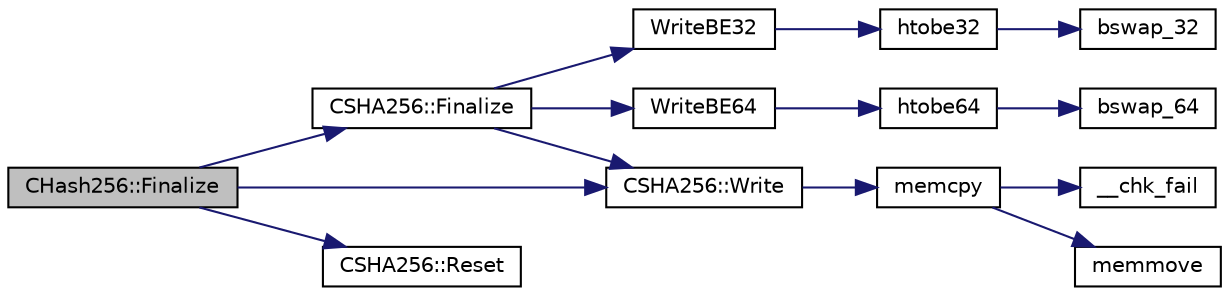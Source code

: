 digraph "CHash256::Finalize"
{
  edge [fontname="Helvetica",fontsize="10",labelfontname="Helvetica",labelfontsize="10"];
  node [fontname="Helvetica",fontsize="10",shape=record];
  rankdir="LR";
  Node0 [label="CHash256::Finalize",height=0.2,width=0.4,color="black", fillcolor="grey75", style="filled", fontcolor="black"];
  Node0 -> Node1 [color="midnightblue",fontsize="10",style="solid",fontname="Helvetica"];
  Node1 [label="CSHA256::Finalize",height=0.2,width=0.4,color="black", fillcolor="white", style="filled",URL="$d7/d2e/class_c_s_h_a256.html#a4259230be0caefa590bc324fc12b9b90"];
  Node1 -> Node2 [color="midnightblue",fontsize="10",style="solid",fontname="Helvetica"];
  Node2 [label="WriteBE64",height=0.2,width=0.4,color="black", fillcolor="white", style="filled",URL="$dc/d54/common_8h.html#ab960e95bf479af0a88a20800366b6131"];
  Node2 -> Node3 [color="midnightblue",fontsize="10",style="solid",fontname="Helvetica"];
  Node3 [label="htobe64",height=0.2,width=0.4,color="black", fillcolor="white", style="filled",URL="$d1/d84/endian_8h.html#a55844e5fbe9a8ab3e9793335a16e2efc"];
  Node3 -> Node4 [color="midnightblue",fontsize="10",style="solid",fontname="Helvetica"];
  Node4 [label="bswap_64",height=0.2,width=0.4,color="black", fillcolor="white", style="filled",URL="$db/dc9/byteswap_8h.html#aaf6a6e8515061fb001505d3b9f6164e2"];
  Node1 -> Node5 [color="midnightblue",fontsize="10",style="solid",fontname="Helvetica"];
  Node5 [label="CSHA256::Write",height=0.2,width=0.4,color="black", fillcolor="white", style="filled",URL="$d7/d2e/class_c_s_h_a256.html#a9d7de520a562655da85349372820c883"];
  Node5 -> Node6 [color="midnightblue",fontsize="10",style="solid",fontname="Helvetica"];
  Node6 [label="memcpy",height=0.2,width=0.4,color="black", fillcolor="white", style="filled",URL="$d5/d9f/glibc__compat_8cpp.html#a0f46826ab0466591e136db24394923cf"];
  Node6 -> Node7 [color="midnightblue",fontsize="10",style="solid",fontname="Helvetica"];
  Node7 [label="memmove",height=0.2,width=0.4,color="black", fillcolor="white", style="filled",URL="$d5/d9f/glibc__compat_8cpp.html#a9778d49e9029dd75bc53ecbbf9f5e9a1"];
  Node6 -> Node8 [color="midnightblue",fontsize="10",style="solid",fontname="Helvetica"];
  Node8 [label="__chk_fail",height=0.2,width=0.4,color="black", fillcolor="white", style="filled",URL="$d5/d9f/glibc__compat_8cpp.html#a424ac71631da5ada2976630ff67051d1"];
  Node1 -> Node9 [color="midnightblue",fontsize="10",style="solid",fontname="Helvetica"];
  Node9 [label="WriteBE32",height=0.2,width=0.4,color="black", fillcolor="white", style="filled",URL="$dc/d54/common_8h.html#aa3a53ff883fd14480eb603d00123a74a"];
  Node9 -> Node10 [color="midnightblue",fontsize="10",style="solid",fontname="Helvetica"];
  Node10 [label="htobe32",height=0.2,width=0.4,color="black", fillcolor="white", style="filled",URL="$d1/d84/endian_8h.html#a3ca91566984b6dca7a0f6fc2694a203c"];
  Node10 -> Node11 [color="midnightblue",fontsize="10",style="solid",fontname="Helvetica"];
  Node11 [label="bswap_32",height=0.2,width=0.4,color="black", fillcolor="white", style="filled",URL="$db/dc9/byteswap_8h.html#acdd5094f58e4c6e2b0176654b7f20e1c"];
  Node0 -> Node12 [color="midnightblue",fontsize="10",style="solid",fontname="Helvetica"];
  Node12 [label="CSHA256::Reset",height=0.2,width=0.4,color="black", fillcolor="white", style="filled",URL="$d7/d2e/class_c_s_h_a256.html#a2122395dd5604990eaa0077b43a0e8d4"];
  Node0 -> Node5 [color="midnightblue",fontsize="10",style="solid",fontname="Helvetica"];
}
